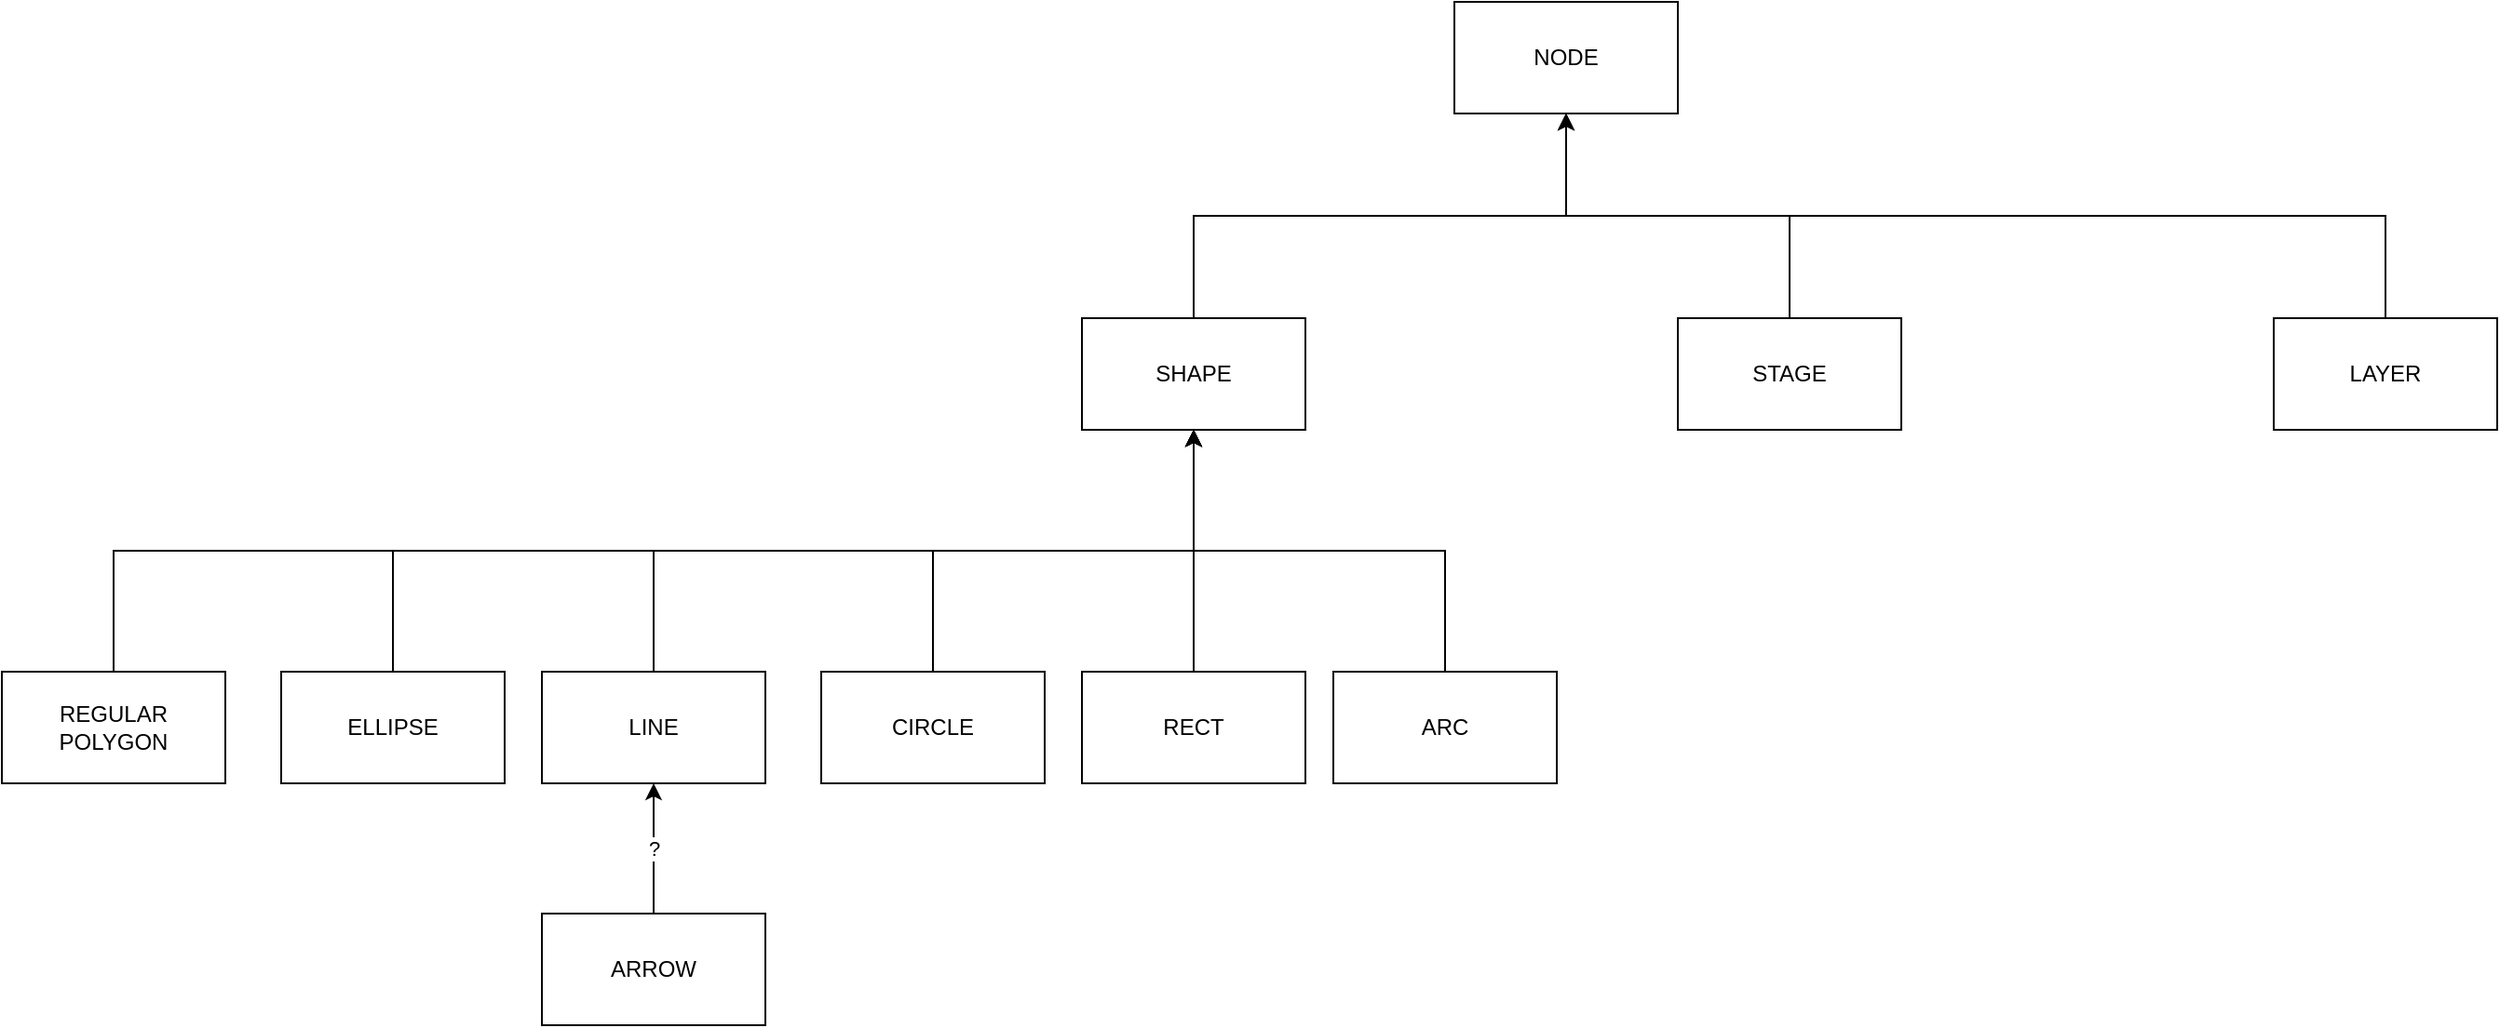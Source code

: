 <mxfile version="24.1.0" type="device">
  <diagram name="Page-1" id="XTs7JJ6mczBnE6e2hhl9">
    <mxGraphModel dx="1948" dy="820" grid="1" gridSize="10" guides="1" tooltips="1" connect="1" arrows="1" fold="1" page="1" pageScale="1" pageWidth="850" pageHeight="1100" math="0" shadow="0">
      <root>
        <mxCell id="0" />
        <mxCell id="1" parent="0" />
        <mxCell id="9bo8uZbP6z67TJfgycmk-1" value="NODE" style="rounded=0;whiteSpace=wrap;html=1;" vertex="1" parent="1">
          <mxGeometry x="360" y="390" width="120" height="60" as="geometry" />
        </mxCell>
        <mxCell id="9bo8uZbP6z67TJfgycmk-3" style="edgeStyle=orthogonalEdgeStyle;rounded=0;orthogonalLoop=1;jettySize=auto;html=1;exitX=0.5;exitY=0;exitDx=0;exitDy=0;entryX=0.5;entryY=1;entryDx=0;entryDy=0;" edge="1" parent="1" source="9bo8uZbP6z67TJfgycmk-2" target="9bo8uZbP6z67TJfgycmk-1">
          <mxGeometry relative="1" as="geometry" />
        </mxCell>
        <mxCell id="9bo8uZbP6z67TJfgycmk-2" value="SHAPE" style="rounded=0;whiteSpace=wrap;html=1;" vertex="1" parent="1">
          <mxGeometry x="160" y="560" width="120" height="60" as="geometry" />
        </mxCell>
        <mxCell id="9bo8uZbP6z67TJfgycmk-7" style="edgeStyle=orthogonalEdgeStyle;rounded=0;orthogonalLoop=1;jettySize=auto;html=1;entryX=0.5;entryY=1;entryDx=0;entryDy=0;exitX=0.5;exitY=0;exitDx=0;exitDy=0;" edge="1" parent="1" source="9bo8uZbP6z67TJfgycmk-4" target="9bo8uZbP6z67TJfgycmk-2">
          <mxGeometry relative="1" as="geometry" />
        </mxCell>
        <mxCell id="9bo8uZbP6z67TJfgycmk-4" value="CIRCLE" style="rounded=0;whiteSpace=wrap;html=1;" vertex="1" parent="1">
          <mxGeometry x="20" y="750" width="120" height="60" as="geometry" />
        </mxCell>
        <mxCell id="9bo8uZbP6z67TJfgycmk-8" style="edgeStyle=orthogonalEdgeStyle;rounded=0;orthogonalLoop=1;jettySize=auto;html=1;exitX=0.5;exitY=0;exitDx=0;exitDy=0;" edge="1" parent="1" source="9bo8uZbP6z67TJfgycmk-5">
          <mxGeometry relative="1" as="geometry">
            <mxPoint x="220" y="620" as="targetPoint" />
          </mxGeometry>
        </mxCell>
        <mxCell id="9bo8uZbP6z67TJfgycmk-5" value="RECT" style="rounded=0;whiteSpace=wrap;html=1;" vertex="1" parent="1">
          <mxGeometry x="160" y="750" width="120" height="60" as="geometry" />
        </mxCell>
        <mxCell id="9bo8uZbP6z67TJfgycmk-9" style="edgeStyle=orthogonalEdgeStyle;rounded=0;orthogonalLoop=1;jettySize=auto;html=1;entryX=0.5;entryY=1;entryDx=0;entryDy=0;exitX=0.5;exitY=0;exitDx=0;exitDy=0;" edge="1" parent="1" source="9bo8uZbP6z67TJfgycmk-6" target="9bo8uZbP6z67TJfgycmk-2">
          <mxGeometry relative="1" as="geometry" />
        </mxCell>
        <mxCell id="9bo8uZbP6z67TJfgycmk-6" value="ARC" style="rounded=0;whiteSpace=wrap;html=1;" vertex="1" parent="1">
          <mxGeometry x="295" y="750" width="120" height="60" as="geometry" />
        </mxCell>
        <mxCell id="9bo8uZbP6z67TJfgycmk-12" style="edgeStyle=orthogonalEdgeStyle;rounded=0;orthogonalLoop=1;jettySize=auto;html=1;entryX=0.5;entryY=1;entryDx=0;entryDy=0;" edge="1" parent="1" source="9bo8uZbP6z67TJfgycmk-10" target="9bo8uZbP6z67TJfgycmk-1">
          <mxGeometry relative="1" as="geometry" />
        </mxCell>
        <mxCell id="9bo8uZbP6z67TJfgycmk-10" value="STAGE" style="rounded=0;whiteSpace=wrap;html=1;" vertex="1" parent="1">
          <mxGeometry x="480" y="560" width="120" height="60" as="geometry" />
        </mxCell>
        <mxCell id="9bo8uZbP6z67TJfgycmk-13" style="edgeStyle=orthogonalEdgeStyle;rounded=0;orthogonalLoop=1;jettySize=auto;html=1;entryX=0.5;entryY=1;entryDx=0;entryDy=0;exitX=0.5;exitY=0;exitDx=0;exitDy=0;" edge="1" parent="1" source="9bo8uZbP6z67TJfgycmk-11" target="9bo8uZbP6z67TJfgycmk-1">
          <mxGeometry relative="1" as="geometry" />
        </mxCell>
        <mxCell id="9bo8uZbP6z67TJfgycmk-11" value="LAYER" style="rounded=0;whiteSpace=wrap;html=1;" vertex="1" parent="1">
          <mxGeometry x="800" y="560" width="120" height="60" as="geometry" />
        </mxCell>
        <mxCell id="9bo8uZbP6z67TJfgycmk-15" style="edgeStyle=orthogonalEdgeStyle;rounded=0;orthogonalLoop=1;jettySize=auto;html=1;entryX=0.5;entryY=1;entryDx=0;entryDy=0;exitX=0.5;exitY=0;exitDx=0;exitDy=0;" edge="1" parent="1" source="9bo8uZbP6z67TJfgycmk-14" target="9bo8uZbP6z67TJfgycmk-2">
          <mxGeometry relative="1" as="geometry" />
        </mxCell>
        <mxCell id="9bo8uZbP6z67TJfgycmk-14" value="LINE" style="rounded=0;whiteSpace=wrap;html=1;" vertex="1" parent="1">
          <mxGeometry x="-130" y="750" width="120" height="60" as="geometry" />
        </mxCell>
        <mxCell id="9bo8uZbP6z67TJfgycmk-17" value="?" style="edgeStyle=orthogonalEdgeStyle;rounded=0;orthogonalLoop=1;jettySize=auto;html=1;entryX=0.5;entryY=1;entryDx=0;entryDy=0;" edge="1" parent="1" source="9bo8uZbP6z67TJfgycmk-16" target="9bo8uZbP6z67TJfgycmk-14">
          <mxGeometry relative="1" as="geometry" />
        </mxCell>
        <mxCell id="9bo8uZbP6z67TJfgycmk-16" value="ARROW" style="rounded=0;whiteSpace=wrap;html=1;" vertex="1" parent="1">
          <mxGeometry x="-130" y="880" width="120" height="60" as="geometry" />
        </mxCell>
        <mxCell id="9bo8uZbP6z67TJfgycmk-19" style="edgeStyle=orthogonalEdgeStyle;rounded=0;orthogonalLoop=1;jettySize=auto;html=1;entryX=0.5;entryY=1;entryDx=0;entryDy=0;exitX=0.5;exitY=0;exitDx=0;exitDy=0;" edge="1" parent="1" source="9bo8uZbP6z67TJfgycmk-18" target="9bo8uZbP6z67TJfgycmk-2">
          <mxGeometry relative="1" as="geometry" />
        </mxCell>
        <mxCell id="9bo8uZbP6z67TJfgycmk-18" value="ELLIPSE" style="rounded=0;whiteSpace=wrap;html=1;" vertex="1" parent="1">
          <mxGeometry x="-270" y="750" width="120" height="60" as="geometry" />
        </mxCell>
        <mxCell id="9bo8uZbP6z67TJfgycmk-21" style="edgeStyle=orthogonalEdgeStyle;rounded=0;orthogonalLoop=1;jettySize=auto;html=1;entryX=0.5;entryY=1;entryDx=0;entryDy=0;exitX=0.5;exitY=0;exitDx=0;exitDy=0;" edge="1" parent="1" source="9bo8uZbP6z67TJfgycmk-20" target="9bo8uZbP6z67TJfgycmk-2">
          <mxGeometry relative="1" as="geometry" />
        </mxCell>
        <mxCell id="9bo8uZbP6z67TJfgycmk-20" value="REGULAR POLYGON" style="rounded=0;whiteSpace=wrap;html=1;" vertex="1" parent="1">
          <mxGeometry x="-420" y="750" width="120" height="60" as="geometry" />
        </mxCell>
      </root>
    </mxGraphModel>
  </diagram>
</mxfile>
